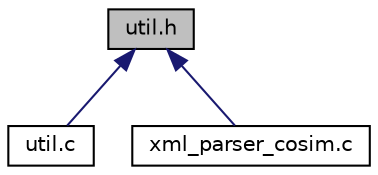 digraph G
{
  edge [fontname="Helvetica",fontsize="10",labelfontname="Helvetica",labelfontsize="10"];
  node [fontname="Helvetica",fontsize="10",shape=record];
  Node1 [label="util.h",height=0.2,width=0.4,color="black", fillcolor="grey75", style="filled" fontcolor="black"];
  Node1 -> Node2 [dir=back,color="midnightblue",fontsize="10",style="solid",fontname="Helvetica"];
  Node2 [label="util.c",height=0.2,width=0.4,color="black", fillcolor="white", style="filled",URL="$util_8c.html",tooltip="utility functions"];
  Node1 -> Node3 [dir=back,color="midnightblue",fontsize="10",style="solid",fontname="Helvetica"];
  Node3 [label="xml_parser_cosim.c",height=0.2,width=0.4,color="black", fillcolor="white", style="filled",URL="$xml__parser__cosim_8c.html",tooltip="xml parser for fmu."];
}
